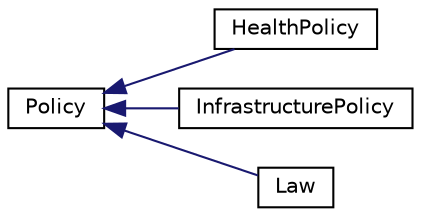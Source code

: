 digraph "Graphical Class Hierarchy"
{
 // LATEX_PDF_SIZE
  edge [fontname="Helvetica",fontsize="10",labelfontname="Helvetica",labelfontsize="10"];
  node [fontname="Helvetica",fontsize="10",shape=record];
  rankdir="LR";
  Node0 [label="Policy",height=0.2,width=0.4,color="black", fillcolor="white", style="filled",URL="$classPolicy.html",tooltip="Holds the various laws and policies affecting the simulation."];
  Node0 -> Node1 [dir="back",color="midnightblue",fontsize="10",style="solid",fontname="Helvetica"];
  Node1 [label="HealthPolicy",height=0.2,width=0.4,color="black", fillcolor="white", style="filled",URL="$classHealthPolicy.html",tooltip="Policy class for applying a budget specifically to health-related departments."];
  Node0 -> Node2 [dir="back",color="midnightblue",fontsize="10",style="solid",fontname="Helvetica"];
  Node2 [label="InfrastructurePolicy",height=0.2,width=0.4,color="black", fillcolor="white", style="filled",URL="$classInfrastructurePolicy.html",tooltip="Policy class for handling budgets related to infrastructure."];
  Node0 -> Node3 [dir="back",color="midnightblue",fontsize="10",style="solid",fontname="Helvetica"];
  Node3 [label="Law",height=0.2,width=0.4,color="black", fillcolor="white", style="filled",URL="$classLaw.html",tooltip="Represents a legal policy that can be enacted by the government."];
}
